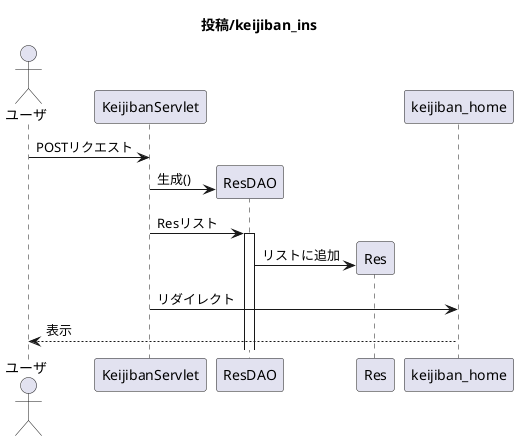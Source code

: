 @startuml
title 投稿/keijiban_ins
actor ユーザ
ユーザ -> KeijibanServlet:POSTリクエスト
KeijibanServlet -> ResDAO**:生成()
KeijibanServlet -> ResDAO++:Resリスト
ResDAO -> Res**:リストに追加


KeijibanServlet -> keijiban_home:リダイレクト
keijiban_home --> ユーザ:表示
@enduml
